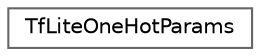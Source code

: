 digraph "Graphical Class Hierarchy"
{
 // LATEX_PDF_SIZE
  bgcolor="transparent";
  edge [fontname=Helvetica,fontsize=10,labelfontname=Helvetica,labelfontsize=10];
  node [fontname=Helvetica,fontsize=10,shape=box,height=0.2,width=0.4];
  rankdir="LR";
  Node0 [id="Node000000",label="TfLiteOneHotParams",height=0.2,width=0.4,color="grey40", fillcolor="white", style="filled",URL="$struct_tf_lite_one_hot_params.html",tooltip=" "];
}
